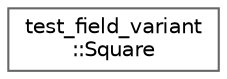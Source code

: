 digraph "类继承关系图"
{
 // LATEX_PDF_SIZE
  bgcolor="transparent";
  edge [fontname=Helvetica,fontsize=10,labelfontname=Helvetica,labelfontsize=10];
  node [fontname=Helvetica,fontsize=10,shape=box,height=0.2,width=0.4];
  rankdir="LR";
  Node0 [id="Node000000",label="test_field_variant\l::Square",height=0.2,width=0.4,color="grey40", fillcolor="white", style="filled",URL="$structtest__field__variant_1_1_square.html",tooltip=" "];
}
